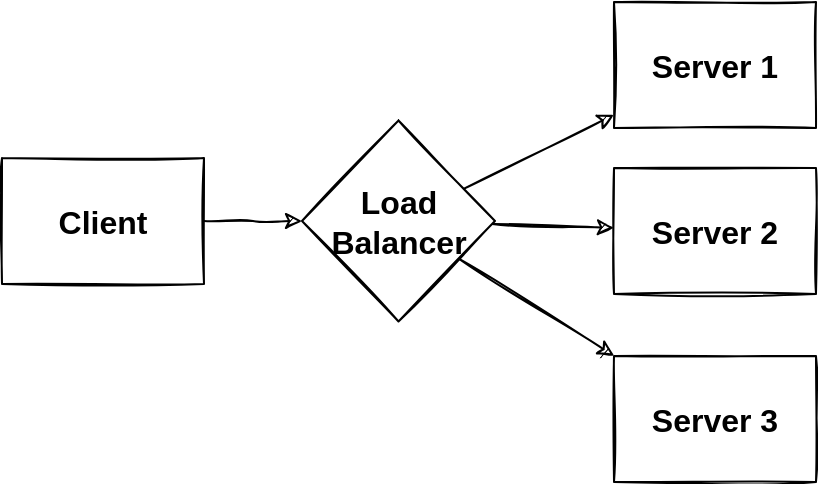 <mxfile version="14.6.13" type="device"><diagram id="5arxnAvDjja4n5aA0R7i" name="Page-1"><mxGraphModel dx="1105" dy="807" grid="0" gridSize="10" guides="1" tooltips="1" connect="1" arrows="1" fold="1" page="0" pageScale="1" pageWidth="850" pageHeight="1100" math="0" shadow="0"><root><mxCell id="0"/><mxCell id="1" parent="0"/><mxCell id="KemTtczf5kaE-eYlASyh-1" value="" style="edgeStyle=orthogonalEdgeStyle;rounded=0;sketch=1;orthogonalLoop=1;jettySize=auto;html=1;fontSize=23;startArrow=none;startFill=0;strokeWidth=1;" edge="1" parent="1" source="KemTtczf5kaE-eYlASyh-2" target="KemTtczf5kaE-eYlASyh-6"><mxGeometry relative="1" as="geometry"/></mxCell><mxCell id="KemTtczf5kaE-eYlASyh-2" value="Client" style="rounded=0;whiteSpace=wrap;html=1;fontStyle=1;fontSize=16;fontFamily=Helvetica;sketch=1;" vertex="1" parent="1"><mxGeometry x="-86" y="-312" width="101" height="63" as="geometry"/></mxCell><mxCell id="KemTtczf5kaE-eYlASyh-3" style="rounded=0;sketch=1;orthogonalLoop=1;jettySize=auto;html=1;fontSize=23;startArrow=none;startFill=0;strokeWidth=1;" edge="1" parent="1" source="KemTtczf5kaE-eYlASyh-6" target="KemTtczf5kaE-eYlASyh-7"><mxGeometry relative="1" as="geometry"/></mxCell><mxCell id="KemTtczf5kaE-eYlASyh-4" style="edgeStyle=none;rounded=0;sketch=1;orthogonalLoop=1;jettySize=auto;html=1;fontSize=23;startArrow=none;startFill=0;strokeWidth=1;" edge="1" parent="1" source="KemTtczf5kaE-eYlASyh-6" target="KemTtczf5kaE-eYlASyh-8"><mxGeometry relative="1" as="geometry"/></mxCell><mxCell id="KemTtczf5kaE-eYlASyh-5" style="edgeStyle=none;rounded=0;sketch=1;orthogonalLoop=1;jettySize=auto;html=1;fontSize=23;startArrow=none;startFill=0;strokeWidth=1;" edge="1" parent="1" source="KemTtczf5kaE-eYlASyh-6" target="KemTtczf5kaE-eYlASyh-9"><mxGeometry relative="1" as="geometry"/></mxCell><mxCell id="KemTtczf5kaE-eYlASyh-6" value="Load&lt;br&gt;Balancer" style="rhombus;whiteSpace=wrap;html=1;rounded=0;fontSize=16;fontStyle=1;sketch=1;" vertex="1" parent="1"><mxGeometry x="64" y="-330.75" width="96.5" height="100.5" as="geometry"/></mxCell><mxCell id="KemTtczf5kaE-eYlASyh-7" value="Server 1" style="rounded=0;whiteSpace=wrap;html=1;fontStyle=1;fontSize=16;fontFamily=Helvetica;sketch=1;" vertex="1" parent="1"><mxGeometry x="220" y="-390" width="101" height="63" as="geometry"/></mxCell><mxCell id="KemTtczf5kaE-eYlASyh-8" value="Server 2" style="rounded=0;whiteSpace=wrap;html=1;fontStyle=1;fontSize=16;fontFamily=Helvetica;sketch=1;" vertex="1" parent="1"><mxGeometry x="220" y="-307" width="101" height="63" as="geometry"/></mxCell><mxCell id="KemTtczf5kaE-eYlASyh-9" value="Server 3" style="rounded=0;whiteSpace=wrap;html=1;fontStyle=1;fontSize=16;fontFamily=Helvetica;sketch=1;" vertex="1" parent="1"><mxGeometry x="220" y="-213" width="101" height="63" as="geometry"/></mxCell></root></mxGraphModel></diagram></mxfile>